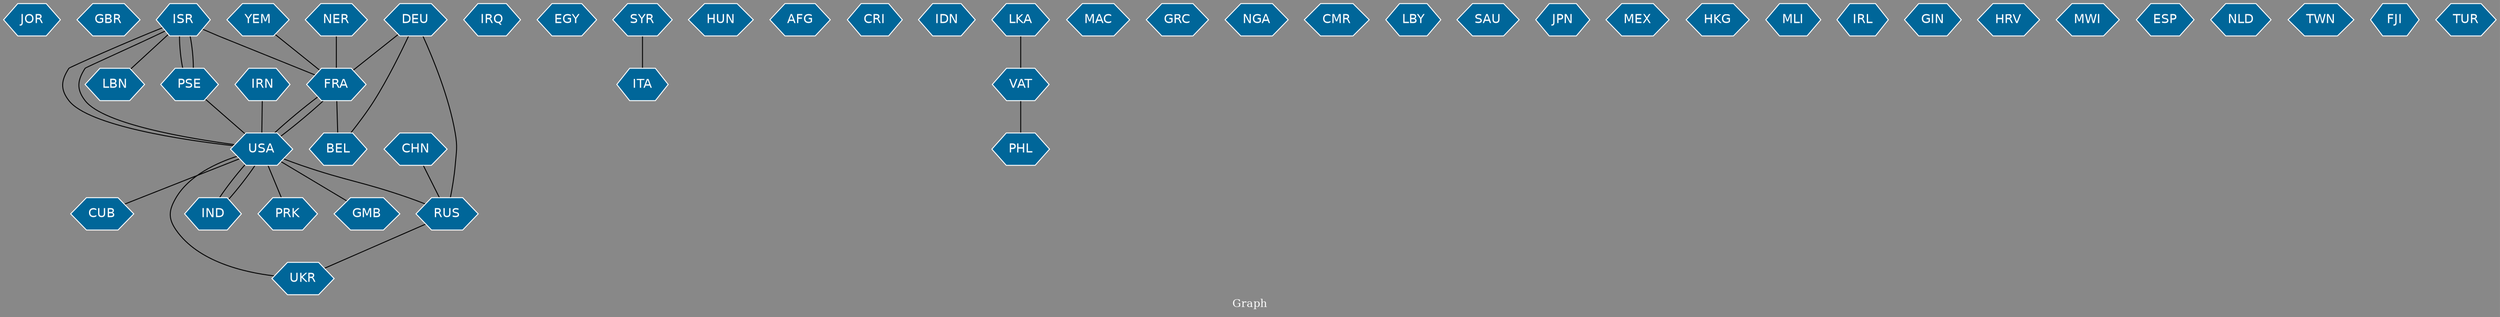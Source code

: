 // Countries together in item graph
graph {
	graph [bgcolor="#888888" fontcolor=white fontsize=12 label="Graph" outputorder=edgesfirst overlap=prism]
	node [color=white fillcolor="#006699" fontcolor=white fontname=Helvetica shape=hexagon style=filled]
	edge [arrowhead=open color=black fontcolor=white fontname=Courier fontsize=12]
		JOR [label=JOR]
		GBR [label=GBR]
		ISR [label=ISR]
		IRQ [label=IRQ]
		CUB [label=CUB]
		EGY [label=EGY]
		SYR [label=SYR]
		ITA [label=ITA]
		UKR [label=UKR]
		FRA [label=FRA]
		IRN [label=IRN]
		USA [label=USA]
		YEM [label=YEM]
		RUS [label=RUS]
		CHN [label=CHN]
		HUN [label=HUN]
		IND [label=IND]
		AFG [label=AFG]
		CRI [label=CRI]
		IDN [label=IDN]
		BEL [label=BEL]
		PRK [label=PRK]
		VAT [label=VAT]
		MAC [label=MAC]
		LKA [label=LKA]
		GRC [label=GRC]
		PHL [label=PHL]
		LBN [label=LBN]
		PSE [label=PSE]
		NGA [label=NGA]
		CMR [label=CMR]
		GMB [label=GMB]
		DEU [label=DEU]
		LBY [label=LBY]
		SAU [label=SAU]
		JPN [label=JPN]
		MEX [label=MEX]
		HKG [label=HKG]
		MLI [label=MLI]
		IRL [label=IRL]
		GIN [label=GIN]
		HRV [label=HRV]
		NER [label=NER]
		MWI [label=MWI]
		ESP [label=ESP]
		NLD [label=NLD]
		TWN [label=TWN]
		FJI [label=FJI]
		TUR [label=TUR]
			USA -- ISR [weight=1]
			FRA -- USA [weight=3]
			DEU -- FRA [weight=2]
			ISR -- PSE [weight=1]
			DEU -- RUS [weight=1]
			PSE -- ISR [weight=2]
			FRA -- BEL [weight=1]
			ISR -- FRA [weight=1]
			IND -- USA [weight=1]
			USA -- IND [weight=1]
			USA -- GMB [weight=1]
			CHN -- RUS [weight=1]
			USA -- CUB [weight=2]
			DEU -- BEL [weight=1]
			RUS -- UKR [weight=1]
			PSE -- USA [weight=2]
			USA -- FRA [weight=1]
			IRN -- USA [weight=1]
			VAT -- PHL [weight=2]
			SYR -- ITA [weight=1]
			ISR -- USA [weight=1]
			LKA -- VAT [weight=1]
			USA -- RUS [weight=2]
			NER -- FRA [weight=1]
			USA -- UKR [weight=1]
			ISR -- LBN [weight=1]
			YEM -- FRA [weight=1]
			USA -- PRK [weight=2]
}